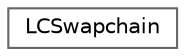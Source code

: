 digraph "类继承关系图"
{
 // LATEX_PDF_SIZE
  bgcolor="transparent";
  edge [fontname=Helvetica,fontsize=10,labelfontname=Helvetica,labelfontsize=10];
  node [fontname=Helvetica,fontsize=10,shape=box,height=0.2,width=0.4];
  rankdir="LR";
  Node0 [id="Node000000",label="LCSwapchain",height=0.2,width=0.4,color="grey40", fillcolor="white", style="filled",URL="$struct_l_c_swapchain.html",tooltip=" "];
}
